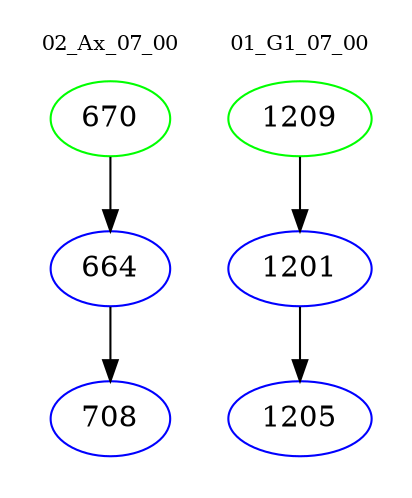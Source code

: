 digraph{
subgraph cluster_0 {
color = white
label = "02_Ax_07_00";
fontsize=10;
T0_670 [label="670", color="green"]
T0_670 -> T0_664 [color="black"]
T0_664 [label="664", color="blue"]
T0_664 -> T0_708 [color="black"]
T0_708 [label="708", color="blue"]
}
subgraph cluster_1 {
color = white
label = "01_G1_07_00";
fontsize=10;
T1_1209 [label="1209", color="green"]
T1_1209 -> T1_1201 [color="black"]
T1_1201 [label="1201", color="blue"]
T1_1201 -> T1_1205 [color="black"]
T1_1205 [label="1205", color="blue"]
}
}
